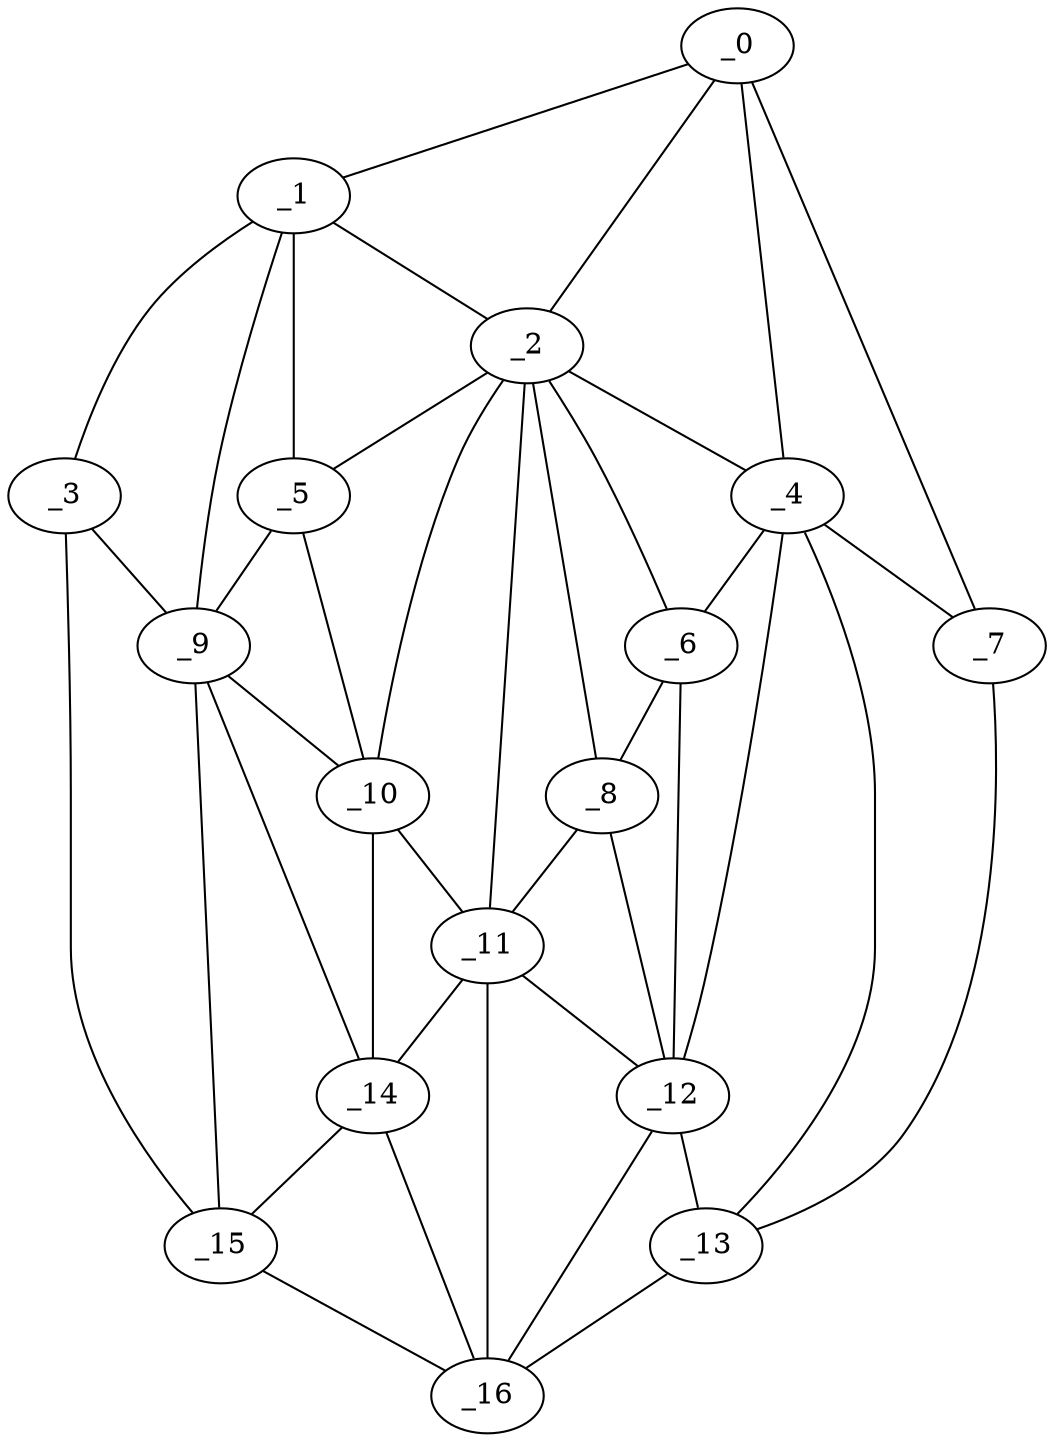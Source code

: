 graph "obj22__65.gxl" {
	_0	 [x=47,
		y=115];
	_1	 [x=48,
		y=23];
	_0 -- _1	 [valence=1];
	_2	 [x=48,
		y=34];
	_0 -- _2	 [valence=1];
	_4	 [x=49,
		y=105];
	_0 -- _4	 [valence=1];
	_7	 [x=55,
		y=121];
	_0 -- _7	 [valence=1];
	_1 -- _2	 [valence=2];
	_3	 [x=49,
		y=6];
	_1 -- _3	 [valence=1];
	_5	 [x=52,
		y=30];
	_1 -- _5	 [valence=2];
	_9	 [x=58,
		y=24];
	_1 -- _9	 [valence=2];
	_2 -- _4	 [valence=2];
	_2 -- _5	 [valence=1];
	_6	 [x=54,
		y=79];
	_2 -- _6	 [valence=2];
	_8	 [x=56,
		y=73];
	_2 -- _8	 [valence=2];
	_10	 [x=58,
		y=35];
	_2 -- _10	 [valence=2];
	_11	 [x=59,
		y=60];
	_2 -- _11	 [valence=2];
	_3 -- _9	 [valence=2];
	_15	 [x=82,
		y=9];
	_3 -- _15	 [valence=1];
	_4 -- _6	 [valence=2];
	_4 -- _7	 [valence=1];
	_12	 [x=59,
		y=88];
	_4 -- _12	 [valence=2];
	_13	 [x=71,
		y=124];
	_4 -- _13	 [valence=2];
	_5 -- _9	 [valence=1];
	_5 -- _10	 [valence=2];
	_6 -- _8	 [valence=2];
	_6 -- _12	 [valence=2];
	_7 -- _13	 [valence=1];
	_8 -- _11	 [valence=1];
	_8 -- _12	 [valence=1];
	_9 -- _10	 [valence=2];
	_14	 [x=81,
		y=18];
	_9 -- _14	 [valence=1];
	_9 -- _15	 [valence=2];
	_10 -- _11	 [valence=1];
	_10 -- _14	 [valence=2];
	_11 -- _12	 [valence=2];
	_11 -- _14	 [valence=2];
	_16	 [x=82,
		y=124];
	_11 -- _16	 [valence=2];
	_12 -- _13	 [valence=2];
	_12 -- _16	 [valence=1];
	_13 -- _16	 [valence=1];
	_14 -- _15	 [valence=1];
	_14 -- _16	 [valence=1];
	_15 -- _16	 [valence=1];
}
